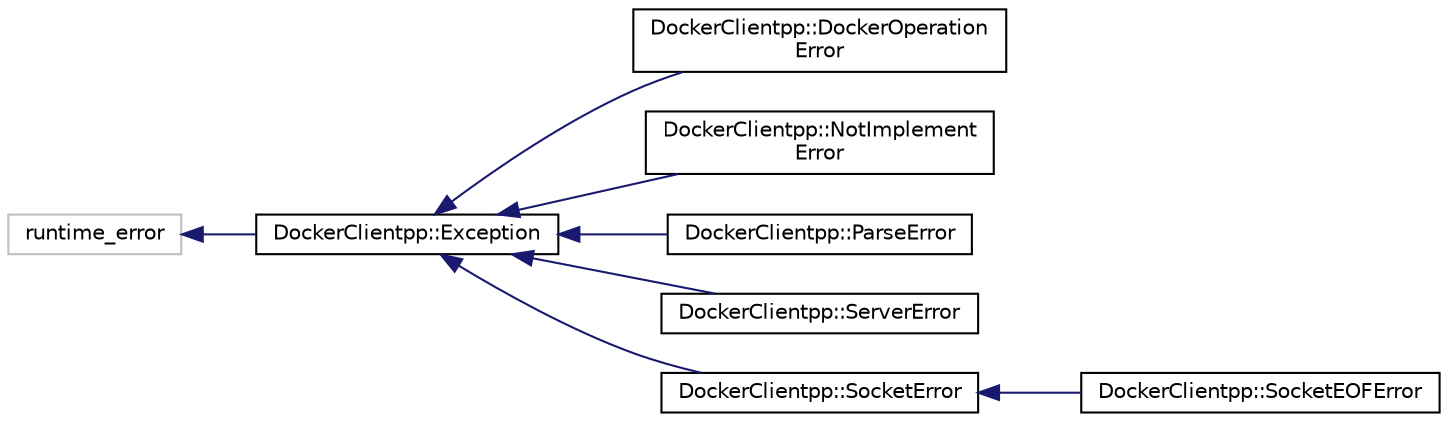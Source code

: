 digraph "Graphical Class Hierarchy"
{
 // LATEX_PDF_SIZE
  edge [fontname="Helvetica",fontsize="10",labelfontname="Helvetica",labelfontsize="10"];
  node [fontname="Helvetica",fontsize="10",shape=record];
  rankdir="LR";
  Node10 [label="runtime_error",height=0.2,width=0.4,color="grey75", fillcolor="white", style="filled",tooltip=" "];
  Node10 -> Node0 [dir="back",color="midnightblue",fontsize="10",style="solid",fontname="Helvetica"];
  Node0 [label="DockerClientpp::Exception",height=0.2,width=0.4,color="black", fillcolor="white", style="filled",URL="$classDockerClientpp_1_1Exception.html",tooltip="Base class for all DockerClientpp exceptions."];
  Node0 -> Node1 [dir="back",color="midnightblue",fontsize="10",style="solid",fontname="Helvetica"];
  Node1 [label="DockerClientpp::DockerOperation\lError",height=0.2,width=0.4,color="black", fillcolor="white", style="filled",URL="$classDockerClientpp_1_1DockerOperationError.html",tooltip=" "];
  Node0 -> Node2 [dir="back",color="midnightblue",fontsize="10",style="solid",fontname="Helvetica"];
  Node2 [label="DockerClientpp::NotImplement\lError",height=0.2,width=0.4,color="black", fillcolor="white", style="filled",URL="$classDockerClientpp_1_1NotImplementError.html",tooltip=" "];
  Node0 -> Node3 [dir="back",color="midnightblue",fontsize="10",style="solid",fontname="Helvetica"];
  Node3 [label="DockerClientpp::ParseError",height=0.2,width=0.4,color="black", fillcolor="white", style="filled",URL="$classDockerClientpp_1_1ParseError.html",tooltip=" "];
  Node0 -> Node4 [dir="back",color="midnightblue",fontsize="10",style="solid",fontname="Helvetica"];
  Node4 [label="DockerClientpp::ServerError",height=0.2,width=0.4,color="black", fillcolor="white", style="filled",URL="$classDockerClientpp_1_1ServerError.html",tooltip=" "];
  Node0 -> Node5 [dir="back",color="midnightblue",fontsize="10",style="solid",fontname="Helvetica"];
  Node5 [label="DockerClientpp::SocketError",height=0.2,width=0.4,color="black", fillcolor="white", style="filled",URL="$classDockerClientpp_1_1SocketError.html",tooltip=" "];
  Node5 -> Node6 [dir="back",color="midnightblue",fontsize="10",style="solid",fontname="Helvetica"];
  Node6 [label="DockerClientpp::SocketEOFError",height=0.2,width=0.4,color="black", fillcolor="white", style="filled",URL="$classDockerClientpp_1_1SocketEOFError.html",tooltip=" "];
}
